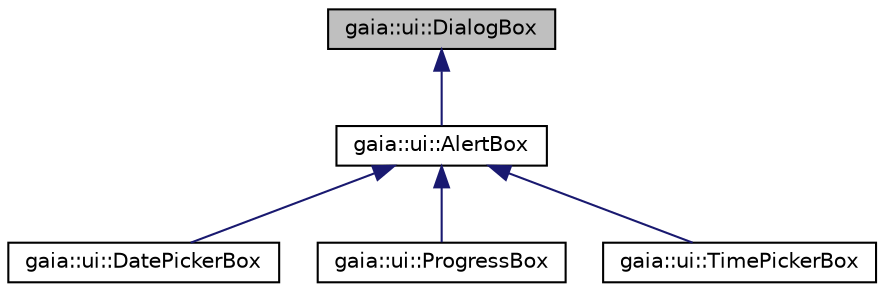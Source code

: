 digraph G
{
  edge [fontname="Helvetica",fontsize="10",labelfontname="Helvetica",labelfontsize="10"];
  node [fontname="Helvetica",fontsize="10",shape=record];
  Node1 [label="gaia::ui::DialogBox",height=0.2,width=0.4,color="black", fillcolor="grey75", style="filled" fontcolor="black"];
  Node1 -> Node2 [dir=back,color="midnightblue",fontsize="10",style="solid",fontname="Helvetica"];
  Node2 [label="gaia::ui::AlertBox",height=0.2,width=0.4,color="black", fillcolor="white", style="filled",URL="$de/d28/classgaia_1_1ui_1_1_alert_box.html",tooltip="A subclass of DialogBox that can display one, two or three buttons."];
  Node2 -> Node3 [dir=back,color="midnightblue",fontsize="10",style="solid",fontname="Helvetica"];
  Node3 [label="gaia::ui::DatePickerBox",height=0.2,width=0.4,color="black", fillcolor="white", style="filled",URL="$d2/dd5/classgaia_1_1ui_1_1_date_picker_box.html",tooltip="A subclass of AlertBox that can display a date picker area."];
  Node2 -> Node4 [dir=back,color="midnightblue",fontsize="10",style="solid",fontname="Helvetica"];
  Node4 [label="gaia::ui::ProgressBox",height=0.2,width=0.4,color="black", fillcolor="white", style="filled",URL="$d3/d23/classgaia_1_1ui_1_1_progress_box.html",tooltip="A subclass of AlertBox that can display a progress bar."];
  Node2 -> Node5 [dir=back,color="midnightblue",fontsize="10",style="solid",fontname="Helvetica"];
  Node5 [label="gaia::ui::TimePickerBox",height=0.2,width=0.4,color="black", fillcolor="white", style="filled",URL="$d9/d5b/classgaia_1_1ui_1_1_time_picker_box.html",tooltip="A subclass of AlertBox that can display a time picker area."];
}
